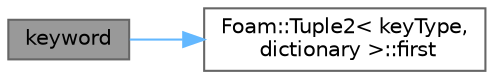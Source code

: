 digraph "keyword"
{
 // LATEX_PDF_SIZE
  bgcolor="transparent";
  edge [fontname=Helvetica,fontsize=10,labelfontname=Helvetica,labelfontsize=10];
  node [fontname=Helvetica,fontsize=10,shape=box,height=0.2,width=0.4];
  rankdir="LR";
  Node1 [id="Node000001",label="keyword",height=0.2,width=0.4,color="gray40", fillcolor="grey60", style="filled", fontcolor="black",tooltip=" "];
  Node1 -> Node2 [id="edge1_Node000001_Node000002",color="steelblue1",style="solid",tooltip=" "];
  Node2 [id="Node000002",label="Foam::Tuple2\< keyType,\l dictionary \>::first",height=0.2,width=0.4,color="grey40", fillcolor="white", style="filled",URL="$classFoam_1_1Tuple2.html#a6d658151b0d06dddc9cbe4c41257b760",tooltip=" "];
}
